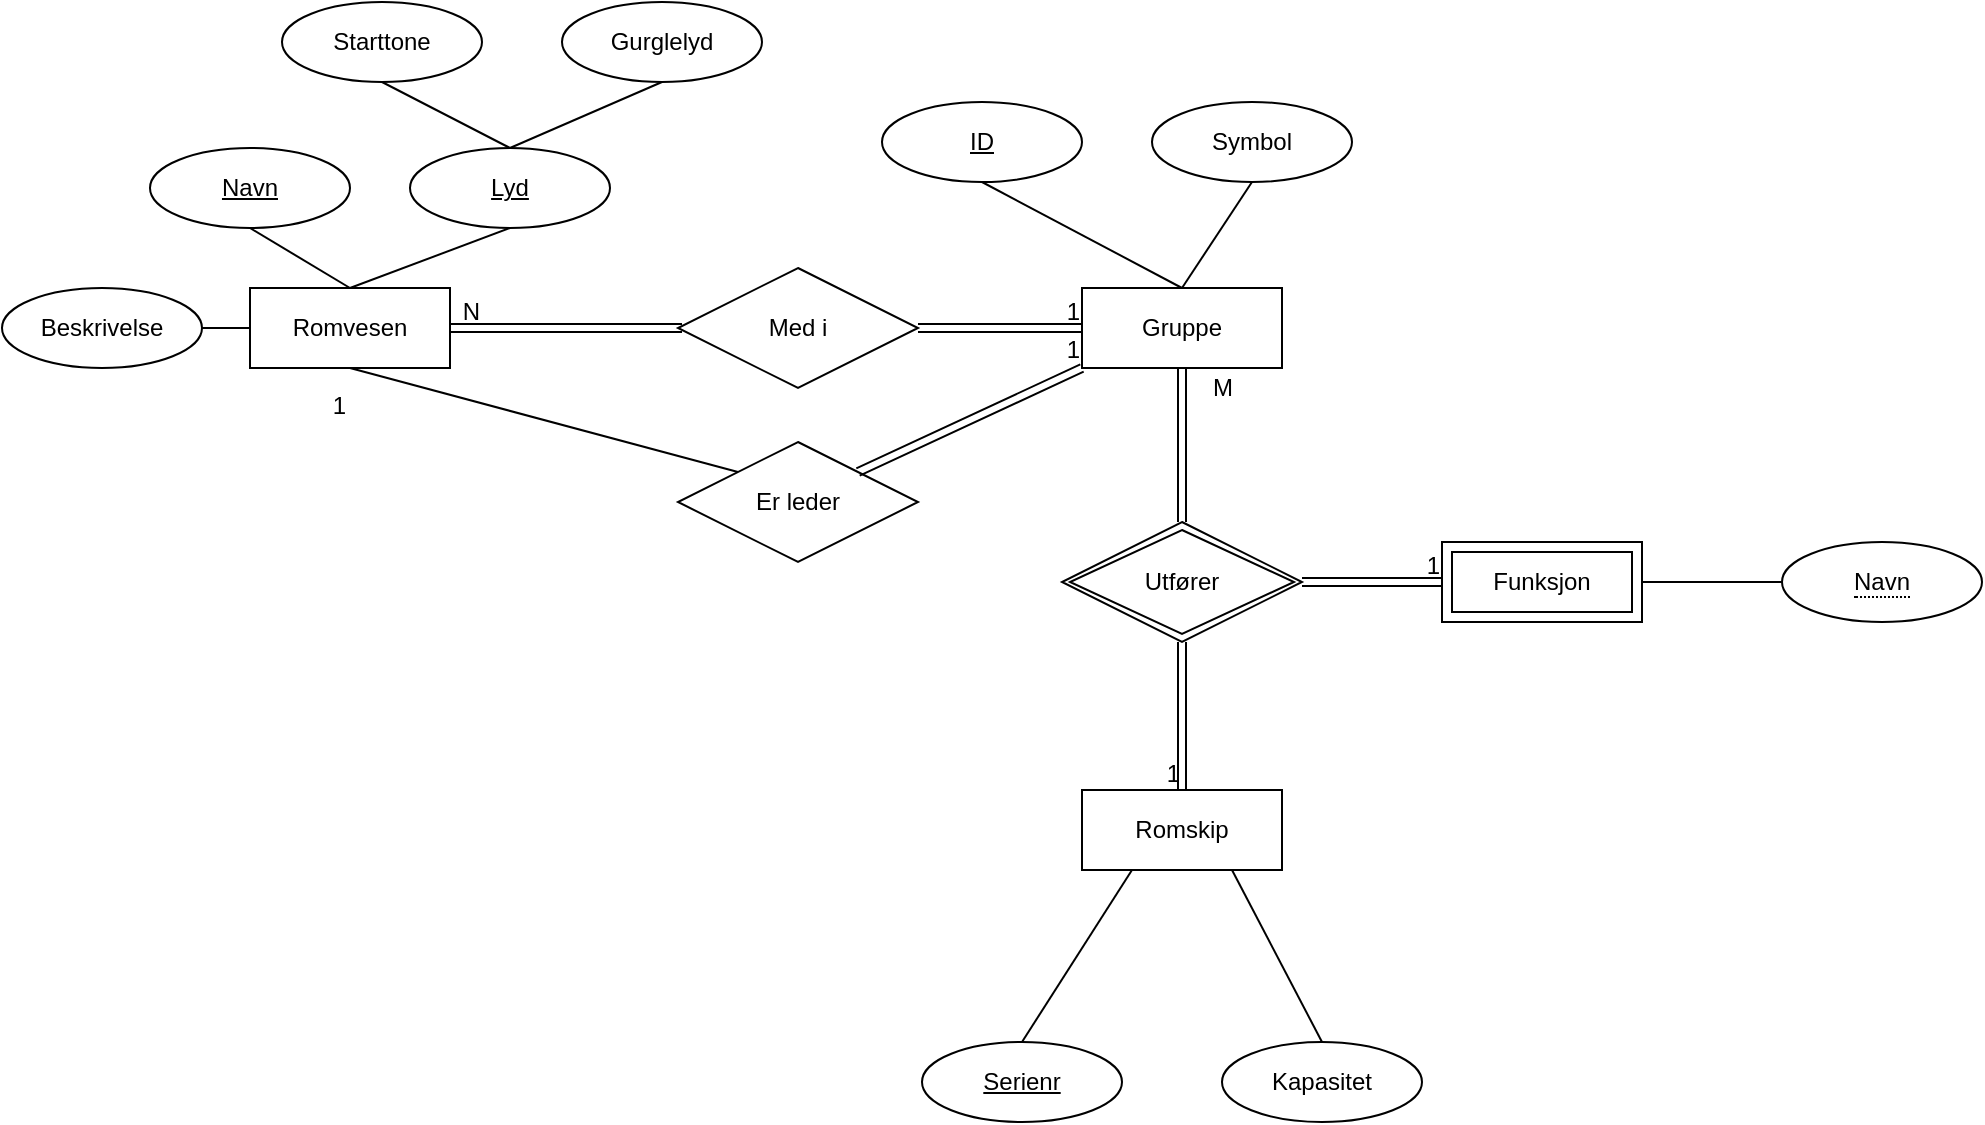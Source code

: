 <mxfile version="24.7.14">
  <diagram name="Page-1" id="uPfwZ-znYtDra2Bi8w4W">
    <mxGraphModel dx="1426" dy="869" grid="1" gridSize="10" guides="1" tooltips="1" connect="1" arrows="1" fold="1" page="1" pageScale="1" pageWidth="1169" pageHeight="827" math="0" shadow="0">
      <root>
        <mxCell id="0" />
        <mxCell id="1" parent="0" />
        <mxCell id="4L4tFv618WuATQfolhGo-1" value="Romvesen" style="whiteSpace=wrap;html=1;align=center;" parent="1" vertex="1">
          <mxGeometry x="134" y="163" width="100" height="40" as="geometry" />
        </mxCell>
        <mxCell id="4L4tFv618WuATQfolhGo-2" value="Navn" style="ellipse;whiteSpace=wrap;html=1;align=center;fontStyle=4;" parent="1" vertex="1">
          <mxGeometry x="84" y="93" width="100" height="40" as="geometry" />
        </mxCell>
        <mxCell id="4L4tFv618WuATQfolhGo-3" value="" style="endArrow=none;html=1;rounded=0;exitX=0.5;exitY=1;exitDx=0;exitDy=0;entryX=0.5;entryY=0;entryDx=0;entryDy=0;" parent="1" source="4L4tFv618WuATQfolhGo-2" target="4L4tFv618WuATQfolhGo-1" edge="1">
          <mxGeometry relative="1" as="geometry">
            <mxPoint x="364" y="123" as="sourcePoint" />
            <mxPoint x="524" y="123" as="targetPoint" />
          </mxGeometry>
        </mxCell>
        <mxCell id="4L4tFv618WuATQfolhGo-5" value="Lyd" style="ellipse;whiteSpace=wrap;html=1;align=center;fontStyle=4;" parent="1" vertex="1">
          <mxGeometry x="214" y="93" width="100" height="40" as="geometry" />
        </mxCell>
        <mxCell id="4L4tFv618WuATQfolhGo-6" value="" style="endArrow=none;html=1;rounded=0;exitX=0.5;exitY=1;exitDx=0;exitDy=0;entryX=0.5;entryY=0;entryDx=0;entryDy=0;" parent="1" source="4L4tFv618WuATQfolhGo-5" target="4L4tFv618WuATQfolhGo-1" edge="1">
          <mxGeometry relative="1" as="geometry">
            <mxPoint x="364" y="63" as="sourcePoint" />
            <mxPoint x="524" y="63" as="targetPoint" />
          </mxGeometry>
        </mxCell>
        <mxCell id="4L4tFv618WuATQfolhGo-7" value="Beskrivelse" style="ellipse;whiteSpace=wrap;html=1;align=center;" parent="1" vertex="1">
          <mxGeometry x="10" y="163" width="100" height="40" as="geometry" />
        </mxCell>
        <mxCell id="4L4tFv618WuATQfolhGo-8" value="" style="endArrow=none;html=1;rounded=0;exitX=1;exitY=0.5;exitDx=0;exitDy=0;entryX=0;entryY=0.5;entryDx=0;entryDy=0;" parent="1" source="4L4tFv618WuATQfolhGo-7" target="4L4tFv618WuATQfolhGo-1" edge="1">
          <mxGeometry relative="1" as="geometry">
            <mxPoint x="300" y="30" as="sourcePoint" />
            <mxPoint x="120" y="183" as="targetPoint" />
          </mxGeometry>
        </mxCell>
        <mxCell id="4L4tFv618WuATQfolhGo-9" value="Starttone" style="ellipse;whiteSpace=wrap;html=1;align=center;" parent="1" vertex="1">
          <mxGeometry x="150" y="20" width="100" height="40" as="geometry" />
        </mxCell>
        <mxCell id="4L4tFv618WuATQfolhGo-10" value="Gurglelyd" style="ellipse;whiteSpace=wrap;html=1;align=center;" parent="1" vertex="1">
          <mxGeometry x="290" y="20" width="100" height="40" as="geometry" />
        </mxCell>
        <mxCell id="4L4tFv618WuATQfolhGo-11" value="" style="endArrow=none;html=1;rounded=0;exitX=0.5;exitY=1;exitDx=0;exitDy=0;entryX=0.5;entryY=0;entryDx=0;entryDy=0;" parent="1" source="4L4tFv618WuATQfolhGo-9" target="4L4tFv618WuATQfolhGo-5" edge="1">
          <mxGeometry relative="1" as="geometry">
            <mxPoint x="110" y="30" as="sourcePoint" />
            <mxPoint x="270" y="30" as="targetPoint" />
          </mxGeometry>
        </mxCell>
        <mxCell id="4L4tFv618WuATQfolhGo-12" value="" style="endArrow=none;html=1;rounded=0;exitX=0.5;exitY=1;exitDx=0;exitDy=0;entryX=0.5;entryY=0;entryDx=0;entryDy=0;" parent="1" source="4L4tFv618WuATQfolhGo-10" target="4L4tFv618WuATQfolhGo-5" edge="1">
          <mxGeometry relative="1" as="geometry">
            <mxPoint x="110" y="30" as="sourcePoint" />
            <mxPoint x="270" y="30" as="targetPoint" />
          </mxGeometry>
        </mxCell>
        <mxCell id="4L4tFv618WuATQfolhGo-13" value="" style="shape=link;html=1;rounded=0;exitX=1;exitY=0.5;exitDx=0;exitDy=0;" parent="1" source="4L4tFv618WuATQfolhGo-1" edge="1">
          <mxGeometry relative="1" as="geometry">
            <mxPoint x="290" y="202" as="sourcePoint" />
            <mxPoint x="350" y="183" as="targetPoint" />
          </mxGeometry>
        </mxCell>
        <mxCell id="4L4tFv618WuATQfolhGo-14" value="N" style="resizable=0;html=1;whiteSpace=wrap;align=right;verticalAlign=bottom;" parent="4L4tFv618WuATQfolhGo-13" connectable="0" vertex="1">
          <mxGeometry x="1" relative="1" as="geometry">
            <mxPoint x="-100" as="offset" />
          </mxGeometry>
        </mxCell>
        <mxCell id="4L4tFv618WuATQfolhGo-15" value="Med i" style="shape=rhombus;perimeter=rhombusPerimeter;whiteSpace=wrap;html=1;align=center;" parent="1" vertex="1">
          <mxGeometry x="348" y="153" width="120" height="60" as="geometry" />
        </mxCell>
        <mxCell id="4L4tFv618WuATQfolhGo-17" value="" style="shape=link;html=1;rounded=0;exitX=1;exitY=0.5;exitDx=0;exitDy=0;entryX=0;entryY=0.5;entryDx=0;entryDy=0;" parent="1" source="4L4tFv618WuATQfolhGo-15" target="4L4tFv618WuATQfolhGo-19" edge="1">
          <mxGeometry relative="1" as="geometry">
            <mxPoint x="480" y="182.5" as="sourcePoint" />
            <mxPoint x="540" y="183" as="targetPoint" />
          </mxGeometry>
        </mxCell>
        <mxCell id="4L4tFv618WuATQfolhGo-18" value="1" style="resizable=0;html=1;whiteSpace=wrap;align=right;verticalAlign=bottom;" parent="4L4tFv618WuATQfolhGo-17" connectable="0" vertex="1">
          <mxGeometry x="1" relative="1" as="geometry" />
        </mxCell>
        <mxCell id="4L4tFv618WuATQfolhGo-19" value="Gruppe" style="whiteSpace=wrap;html=1;align=center;" parent="1" vertex="1">
          <mxGeometry x="550" y="163" width="100" height="40" as="geometry" />
        </mxCell>
        <mxCell id="4L4tFv618WuATQfolhGo-20" value="ID" style="ellipse;whiteSpace=wrap;html=1;align=center;fontStyle=4;" parent="1" vertex="1">
          <mxGeometry x="450" y="70" width="100" height="40" as="geometry" />
        </mxCell>
        <mxCell id="4L4tFv618WuATQfolhGo-22" value="" style="endArrow=none;html=1;rounded=0;exitX=0.5;exitY=1;exitDx=0;exitDy=0;entryX=0.5;entryY=0;entryDx=0;entryDy=0;" parent="1" source="4L4tFv618WuATQfolhGo-20" target="4L4tFv618WuATQfolhGo-19" edge="1">
          <mxGeometry relative="1" as="geometry">
            <mxPoint x="370" y="230" as="sourcePoint" />
            <mxPoint x="530" y="230" as="targetPoint" />
          </mxGeometry>
        </mxCell>
        <mxCell id="4L4tFv618WuATQfolhGo-23" value="Symbol" style="ellipse;whiteSpace=wrap;html=1;align=center;" parent="1" vertex="1">
          <mxGeometry x="585" y="70" width="100" height="40" as="geometry" />
        </mxCell>
        <mxCell id="4L4tFv618WuATQfolhGo-24" value="" style="endArrow=none;html=1;rounded=0;entryX=0.5;entryY=1;entryDx=0;entryDy=0;exitX=0.5;exitY=0;exitDx=0;exitDy=0;" parent="1" source="4L4tFv618WuATQfolhGo-19" target="4L4tFv618WuATQfolhGo-23" edge="1">
          <mxGeometry relative="1" as="geometry">
            <mxPoint x="370" y="230" as="sourcePoint" />
            <mxPoint x="530" y="230" as="targetPoint" />
          </mxGeometry>
        </mxCell>
        <mxCell id="4L4tFv618WuATQfolhGo-27" value="Er leder" style="shape=rhombus;perimeter=rhombusPerimeter;whiteSpace=wrap;html=1;align=center;" parent="1" vertex="1">
          <mxGeometry x="348" y="240" width="120" height="60" as="geometry" />
        </mxCell>
        <mxCell id="4L4tFv618WuATQfolhGo-29" value="" style="endArrow=none;html=1;rounded=0;exitX=0.5;exitY=1;exitDx=0;exitDy=0;entryX=0;entryY=0;entryDx=0;entryDy=0;" parent="1" source="4L4tFv618WuATQfolhGo-1" target="4L4tFv618WuATQfolhGo-27" edge="1">
          <mxGeometry relative="1" as="geometry">
            <mxPoint x="270" y="230" as="sourcePoint" />
            <mxPoint x="430" y="230" as="targetPoint" />
          </mxGeometry>
        </mxCell>
        <mxCell id="4L4tFv618WuATQfolhGo-30" value="" style="shape=link;html=1;rounded=0;entryX=0;entryY=1;entryDx=0;entryDy=0;exitX=1;exitY=0;exitDx=0;exitDy=0;" parent="1" source="4L4tFv618WuATQfolhGo-27" target="4L4tFv618WuATQfolhGo-19" edge="1">
          <mxGeometry relative="1" as="geometry">
            <mxPoint x="450" y="260" as="sourcePoint" />
            <mxPoint x="610" y="260" as="targetPoint" />
          </mxGeometry>
        </mxCell>
        <mxCell id="4L4tFv618WuATQfolhGo-31" value="1" style="resizable=0;html=1;whiteSpace=wrap;align=right;verticalAlign=bottom;" parent="4L4tFv618WuATQfolhGo-30" connectable="0" vertex="1">
          <mxGeometry x="1" relative="1" as="geometry" />
        </mxCell>
        <mxCell id="4L4tFv618WuATQfolhGo-32" value="1" style="resizable=0;html=1;whiteSpace=wrap;align=right;verticalAlign=bottom;" parent="1" connectable="0" vertex="1">
          <mxGeometry x="183.999" y="230.002" as="geometry" />
        </mxCell>
        <mxCell id="4L4tFv618WuATQfolhGo-33" value="Romskip" style="whiteSpace=wrap;html=1;align=center;" parent="1" vertex="1">
          <mxGeometry x="550" y="414" width="100" height="40" as="geometry" />
        </mxCell>
        <mxCell id="4L4tFv618WuATQfolhGo-34" value="Serienr" style="ellipse;whiteSpace=wrap;html=1;align=center;fontStyle=4;" parent="1" vertex="1">
          <mxGeometry x="470" y="540" width="100" height="40" as="geometry" />
        </mxCell>
        <mxCell id="4L4tFv618WuATQfolhGo-35" value="" style="endArrow=none;html=1;rounded=0;exitX=0.5;exitY=0;exitDx=0;exitDy=0;entryX=0.25;entryY=1;entryDx=0;entryDy=0;" parent="1" source="4L4tFv618WuATQfolhGo-34" target="4L4tFv618WuATQfolhGo-33" edge="1">
          <mxGeometry relative="1" as="geometry">
            <mxPoint x="290" y="370" as="sourcePoint" />
            <mxPoint x="450" y="370" as="targetPoint" />
          </mxGeometry>
        </mxCell>
        <mxCell id="4L4tFv618WuATQfolhGo-36" value="Kapasitet" style="ellipse;whiteSpace=wrap;html=1;align=center;" parent="1" vertex="1">
          <mxGeometry x="620" y="540" width="100" height="40" as="geometry" />
        </mxCell>
        <mxCell id="4L4tFv618WuATQfolhGo-37" value="" style="endArrow=none;html=1;rounded=0;entryX=0.75;entryY=1;entryDx=0;entryDy=0;exitX=0.5;exitY=0;exitDx=0;exitDy=0;" parent="1" source="4L4tFv618WuATQfolhGo-36" target="4L4tFv618WuATQfolhGo-33" edge="1">
          <mxGeometry relative="1" as="geometry">
            <mxPoint x="290" y="370" as="sourcePoint" />
            <mxPoint x="450" y="370" as="targetPoint" />
          </mxGeometry>
        </mxCell>
        <mxCell id="4L4tFv618WuATQfolhGo-41" value="" style="endArrow=none;html=1;rounded=0;exitX=1;exitY=0.5;exitDx=0;exitDy=0;entryX=0;entryY=0.5;entryDx=0;entryDy=0;" parent="1" edge="1">
          <mxGeometry relative="1" as="geometry">
            <mxPoint x="830" y="310" as="sourcePoint" />
            <mxPoint x="900" y="310" as="targetPoint" />
          </mxGeometry>
        </mxCell>
        <mxCell id="4L4tFv618WuATQfolhGo-42" value="Utfører" style="shape=rhombus;double=1;perimeter=rhombusPerimeter;whiteSpace=wrap;html=1;align=center;" parent="1" vertex="1">
          <mxGeometry x="540" y="280" width="120" height="60" as="geometry" />
        </mxCell>
        <mxCell id="L4qVHO0ndusxt3Lv3Z8y-1" value="" style="shape=link;html=1;rounded=0;exitX=0.5;exitY=1;exitDx=0;exitDy=0;entryX=0.5;entryY=0;entryDx=0;entryDy=0;" edge="1" parent="1" source="4L4tFv618WuATQfolhGo-19" target="4L4tFv618WuATQfolhGo-42">
          <mxGeometry width="100" relative="1" as="geometry">
            <mxPoint x="530" y="250" as="sourcePoint" />
            <mxPoint x="630" y="250" as="targetPoint" />
          </mxGeometry>
        </mxCell>
        <mxCell id="L4qVHO0ndusxt3Lv3Z8y-2" value="" style="shape=link;html=1;rounded=0;exitX=0.5;exitY=1;exitDx=0;exitDy=0;entryX=0.5;entryY=0;entryDx=0;entryDy=0;" edge="1" parent="1" source="4L4tFv618WuATQfolhGo-42" target="4L4tFv618WuATQfolhGo-33">
          <mxGeometry relative="1" as="geometry">
            <mxPoint x="500" y="290" as="sourcePoint" />
            <mxPoint x="660" y="290" as="targetPoint" />
          </mxGeometry>
        </mxCell>
        <mxCell id="L4qVHO0ndusxt3Lv3Z8y-3" value="1" style="resizable=0;html=1;whiteSpace=wrap;align=right;verticalAlign=bottom;" connectable="0" vertex="1" parent="L4qVHO0ndusxt3Lv3Z8y-2">
          <mxGeometry x="1" relative="1" as="geometry" />
        </mxCell>
        <mxCell id="L4qVHO0ndusxt3Lv3Z8y-6" value="" style="shape=link;html=1;rounded=0;entryX=0;entryY=0.5;entryDx=0;entryDy=0;" edge="1" parent="1">
          <mxGeometry relative="1" as="geometry">
            <mxPoint x="660" y="310" as="sourcePoint" />
            <mxPoint x="730" y="310" as="targetPoint" />
          </mxGeometry>
        </mxCell>
        <mxCell id="L4qVHO0ndusxt3Lv3Z8y-7" value="1" style="resizable=0;html=1;whiteSpace=wrap;align=right;verticalAlign=bottom;" connectable="0" vertex="1" parent="L4qVHO0ndusxt3Lv3Z8y-6">
          <mxGeometry x="1" relative="1" as="geometry" />
        </mxCell>
        <mxCell id="L4qVHO0ndusxt3Lv3Z8y-8" value="Funksjon" style="shape=ext;margin=3;double=1;whiteSpace=wrap;html=1;align=center;" vertex="1" parent="1">
          <mxGeometry x="730" y="290" width="100" height="40" as="geometry" />
        </mxCell>
        <mxCell id="L4qVHO0ndusxt3Lv3Z8y-9" value="&lt;span style=&quot;border-bottom: 1px dotted&quot;&gt;Navn&lt;/span&gt;" style="ellipse;whiteSpace=wrap;html=1;align=center;" vertex="1" parent="1">
          <mxGeometry x="900" y="290" width="100" height="40" as="geometry" />
        </mxCell>
        <mxCell id="L4qVHO0ndusxt3Lv3Z8y-10" value="M" style="text;html=1;align=center;verticalAlign=middle;resizable=0;points=[];autosize=1;strokeColor=none;fillColor=none;" vertex="1" parent="1">
          <mxGeometry x="605" y="198" width="30" height="30" as="geometry" />
        </mxCell>
      </root>
    </mxGraphModel>
  </diagram>
</mxfile>
